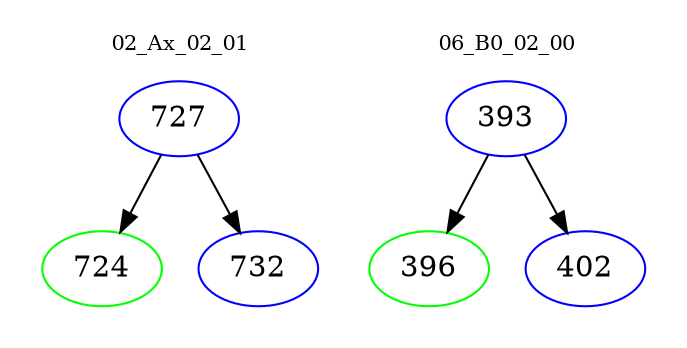 digraph{
subgraph cluster_0 {
color = white
label = "02_Ax_02_01";
fontsize=10;
T0_727 [label="727", color="blue"]
T0_727 -> T0_724 [color="black"]
T0_724 [label="724", color="green"]
T0_727 -> T0_732 [color="black"]
T0_732 [label="732", color="blue"]
}
subgraph cluster_1 {
color = white
label = "06_B0_02_00";
fontsize=10;
T1_393 [label="393", color="blue"]
T1_393 -> T1_396 [color="black"]
T1_396 [label="396", color="green"]
T1_393 -> T1_402 [color="black"]
T1_402 [label="402", color="blue"]
}
}
